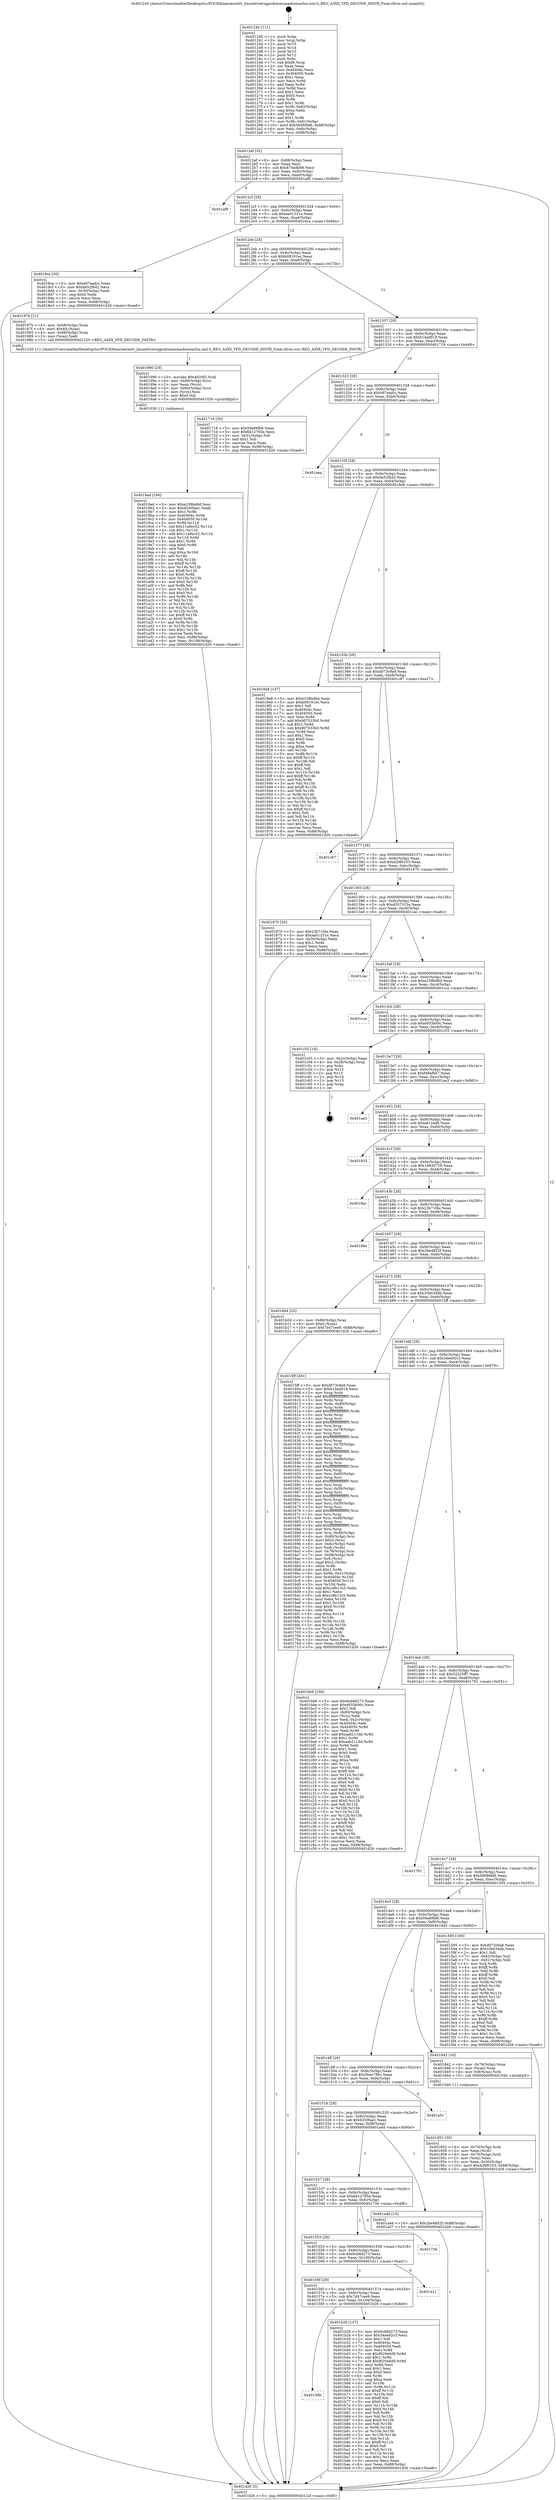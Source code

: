 digraph "0x401240" {
  label = "0x401240 (/mnt/c/Users/mathe/Desktop/tcc/POCII/binaries/extr_linuxdriversgpudrmmsmadrenoa3xx.xml.h_REG_A3XX_VFD_DECODE_INSTR_Final-ollvm.out::main(0))"
  labelloc = "t"
  node[shape=record]

  Entry [label="",width=0.3,height=0.3,shape=circle,fillcolor=black,style=filled]
  "0x4012af" [label="{
     0x4012af [32]\l
     | [instrs]\l
     &nbsp;&nbsp;0x4012af \<+6\>: mov -0x88(%rbp),%eax\l
     &nbsp;&nbsp;0x4012b5 \<+2\>: mov %eax,%ecx\l
     &nbsp;&nbsp;0x4012b7 \<+6\>: sub $0x8744db98,%ecx\l
     &nbsp;&nbsp;0x4012bd \<+6\>: mov %eax,-0x9c(%rbp)\l
     &nbsp;&nbsp;0x4012c3 \<+6\>: mov %ecx,-0xa0(%rbp)\l
     &nbsp;&nbsp;0x4012c9 \<+6\>: je 0000000000401af9 \<main+0x8b9\>\l
  }"]
  "0x401af9" [label="{
     0x401af9\l
  }", style=dashed]
  "0x4012cf" [label="{
     0x4012cf [28]\l
     | [instrs]\l
     &nbsp;&nbsp;0x4012cf \<+5\>: jmp 00000000004012d4 \<main+0x94\>\l
     &nbsp;&nbsp;0x4012d4 \<+6\>: mov -0x9c(%rbp),%eax\l
     &nbsp;&nbsp;0x4012da \<+5\>: sub $0xaa01331e,%eax\l
     &nbsp;&nbsp;0x4012df \<+6\>: mov %eax,-0xa4(%rbp)\l
     &nbsp;&nbsp;0x4012e5 \<+6\>: je 00000000004018ca \<main+0x68a\>\l
  }"]
  Exit [label="",width=0.3,height=0.3,shape=circle,fillcolor=black,style=filled,peripheries=2]
  "0x4018ca" [label="{
     0x4018ca [30]\l
     | [instrs]\l
     &nbsp;&nbsp;0x4018ca \<+5\>: mov $0xb97eadcc,%eax\l
     &nbsp;&nbsp;0x4018cf \<+5\>: mov $0xbb52fb42,%ecx\l
     &nbsp;&nbsp;0x4018d4 \<+3\>: mov -0x30(%rbp),%edx\l
     &nbsp;&nbsp;0x4018d7 \<+3\>: cmp $0x0,%edx\l
     &nbsp;&nbsp;0x4018da \<+3\>: cmove %ecx,%eax\l
     &nbsp;&nbsp;0x4018dd \<+6\>: mov %eax,-0x88(%rbp)\l
     &nbsp;&nbsp;0x4018e3 \<+5\>: jmp 0000000000401d26 \<main+0xae6\>\l
  }"]
  "0x4012eb" [label="{
     0x4012eb [28]\l
     | [instrs]\l
     &nbsp;&nbsp;0x4012eb \<+5\>: jmp 00000000004012f0 \<main+0xb0\>\l
     &nbsp;&nbsp;0x4012f0 \<+6\>: mov -0x9c(%rbp),%eax\l
     &nbsp;&nbsp;0x4012f6 \<+5\>: sub $0xb09191ec,%eax\l
     &nbsp;&nbsp;0x4012fb \<+6\>: mov %eax,-0xa8(%rbp)\l
     &nbsp;&nbsp;0x401301 \<+6\>: je 000000000040197b \<main+0x73b\>\l
  }"]
  "0x40158b" [label="{
     0x40158b\l
  }", style=dashed]
  "0x40197b" [label="{
     0x40197b [21]\l
     | [instrs]\l
     &nbsp;&nbsp;0x40197b \<+4\>: mov -0x68(%rbp),%rax\l
     &nbsp;&nbsp;0x40197f \<+6\>: movl $0x64,(%rax)\l
     &nbsp;&nbsp;0x401985 \<+4\>: mov -0x68(%rbp),%rax\l
     &nbsp;&nbsp;0x401989 \<+2\>: mov (%rax),%edi\l
     &nbsp;&nbsp;0x40198b \<+5\>: call 0000000000401220 \<REG_A3XX_VFD_DECODE_INSTR\>\l
     | [calls]\l
     &nbsp;&nbsp;0x401220 \{1\} (/mnt/c/Users/mathe/Desktop/tcc/POCII/binaries/extr_linuxdriversgpudrmmsmadrenoa3xx.xml.h_REG_A3XX_VFD_DECODE_INSTR_Final-ollvm.out::REG_A3XX_VFD_DECODE_INSTR)\l
  }"]
  "0x401307" [label="{
     0x401307 [28]\l
     | [instrs]\l
     &nbsp;&nbsp;0x401307 \<+5\>: jmp 000000000040130c \<main+0xcc\>\l
     &nbsp;&nbsp;0x40130c \<+6\>: mov -0x9c(%rbp),%eax\l
     &nbsp;&nbsp;0x401312 \<+5\>: sub $0xb14ad918,%eax\l
     &nbsp;&nbsp;0x401317 \<+6\>: mov %eax,-0xac(%rbp)\l
     &nbsp;&nbsp;0x40131d \<+6\>: je 0000000000401718 \<main+0x4d8\>\l
  }"]
  "0x401b26" [label="{
     0x401b26 [147]\l
     | [instrs]\l
     &nbsp;&nbsp;0x401b26 \<+5\>: mov $0x6cb8d273,%eax\l
     &nbsp;&nbsp;0x401b2b \<+5\>: mov $0x34ee92c3,%ecx\l
     &nbsp;&nbsp;0x401b30 \<+2\>: mov $0x1,%dl\l
     &nbsp;&nbsp;0x401b32 \<+7\>: mov 0x40404c,%esi\l
     &nbsp;&nbsp;0x401b39 \<+7\>: mov 0x404050,%edi\l
     &nbsp;&nbsp;0x401b40 \<+3\>: mov %esi,%r8d\l
     &nbsp;&nbsp;0x401b43 \<+7\>: sub $0xf620e6d9,%r8d\l
     &nbsp;&nbsp;0x401b4a \<+4\>: sub $0x1,%r8d\l
     &nbsp;&nbsp;0x401b4e \<+7\>: add $0xf620e6d9,%r8d\l
     &nbsp;&nbsp;0x401b55 \<+4\>: imul %r8d,%esi\l
     &nbsp;&nbsp;0x401b59 \<+3\>: and $0x1,%esi\l
     &nbsp;&nbsp;0x401b5c \<+3\>: cmp $0x0,%esi\l
     &nbsp;&nbsp;0x401b5f \<+4\>: sete %r9b\l
     &nbsp;&nbsp;0x401b63 \<+3\>: cmp $0xa,%edi\l
     &nbsp;&nbsp;0x401b66 \<+4\>: setl %r10b\l
     &nbsp;&nbsp;0x401b6a \<+3\>: mov %r9b,%r11b\l
     &nbsp;&nbsp;0x401b6d \<+4\>: xor $0xff,%r11b\l
     &nbsp;&nbsp;0x401b71 \<+3\>: mov %r10b,%bl\l
     &nbsp;&nbsp;0x401b74 \<+3\>: xor $0xff,%bl\l
     &nbsp;&nbsp;0x401b77 \<+3\>: xor $0x0,%dl\l
     &nbsp;&nbsp;0x401b7a \<+3\>: mov %r11b,%r14b\l
     &nbsp;&nbsp;0x401b7d \<+4\>: and $0x0,%r14b\l
     &nbsp;&nbsp;0x401b81 \<+3\>: and %dl,%r9b\l
     &nbsp;&nbsp;0x401b84 \<+3\>: mov %bl,%r15b\l
     &nbsp;&nbsp;0x401b87 \<+4\>: and $0x0,%r15b\l
     &nbsp;&nbsp;0x401b8b \<+3\>: and %dl,%r10b\l
     &nbsp;&nbsp;0x401b8e \<+3\>: or %r9b,%r14b\l
     &nbsp;&nbsp;0x401b91 \<+3\>: or %r10b,%r15b\l
     &nbsp;&nbsp;0x401b94 \<+3\>: xor %r15b,%r14b\l
     &nbsp;&nbsp;0x401b97 \<+3\>: or %bl,%r11b\l
     &nbsp;&nbsp;0x401b9a \<+4\>: xor $0xff,%r11b\l
     &nbsp;&nbsp;0x401b9e \<+3\>: or $0x0,%dl\l
     &nbsp;&nbsp;0x401ba1 \<+3\>: and %dl,%r11b\l
     &nbsp;&nbsp;0x401ba4 \<+3\>: or %r11b,%r14b\l
     &nbsp;&nbsp;0x401ba7 \<+4\>: test $0x1,%r14b\l
     &nbsp;&nbsp;0x401bab \<+3\>: cmovne %ecx,%eax\l
     &nbsp;&nbsp;0x401bae \<+6\>: mov %eax,-0x88(%rbp)\l
     &nbsp;&nbsp;0x401bb4 \<+5\>: jmp 0000000000401d26 \<main+0xae6\>\l
  }"]
  "0x401718" [label="{
     0x401718 [30]\l
     | [instrs]\l
     &nbsp;&nbsp;0x401718 \<+5\>: mov $0x59a89fb6,%eax\l
     &nbsp;&nbsp;0x40171d \<+5\>: mov $0x6b12765e,%ecx\l
     &nbsp;&nbsp;0x401722 \<+3\>: mov -0x31(%rbp),%dl\l
     &nbsp;&nbsp;0x401725 \<+3\>: test $0x1,%dl\l
     &nbsp;&nbsp;0x401728 \<+3\>: cmovne %ecx,%eax\l
     &nbsp;&nbsp;0x40172b \<+6\>: mov %eax,-0x88(%rbp)\l
     &nbsp;&nbsp;0x401731 \<+5\>: jmp 0000000000401d26 \<main+0xae6\>\l
  }"]
  "0x401323" [label="{
     0x401323 [28]\l
     | [instrs]\l
     &nbsp;&nbsp;0x401323 \<+5\>: jmp 0000000000401328 \<main+0xe8\>\l
     &nbsp;&nbsp;0x401328 \<+6\>: mov -0x9c(%rbp),%eax\l
     &nbsp;&nbsp;0x40132e \<+5\>: sub $0xb97eadcc,%eax\l
     &nbsp;&nbsp;0x401333 \<+6\>: mov %eax,-0xb0(%rbp)\l
     &nbsp;&nbsp;0x401339 \<+6\>: je 0000000000401aea \<main+0x8aa\>\l
  }"]
  "0x40156f" [label="{
     0x40156f [28]\l
     | [instrs]\l
     &nbsp;&nbsp;0x40156f \<+5\>: jmp 0000000000401574 \<main+0x334\>\l
     &nbsp;&nbsp;0x401574 \<+6\>: mov -0x9c(%rbp),%eax\l
     &nbsp;&nbsp;0x40157a \<+5\>: sub $0x7d47cee9,%eax\l
     &nbsp;&nbsp;0x40157f \<+6\>: mov %eax,-0x104(%rbp)\l
     &nbsp;&nbsp;0x401585 \<+6\>: je 0000000000401b26 \<main+0x8e6\>\l
  }"]
  "0x401aea" [label="{
     0x401aea\l
  }", style=dashed]
  "0x40133f" [label="{
     0x40133f [28]\l
     | [instrs]\l
     &nbsp;&nbsp;0x40133f \<+5\>: jmp 0000000000401344 \<main+0x104\>\l
     &nbsp;&nbsp;0x401344 \<+6\>: mov -0x9c(%rbp),%eax\l
     &nbsp;&nbsp;0x40134a \<+5\>: sub $0xbb52fb42,%eax\l
     &nbsp;&nbsp;0x40134f \<+6\>: mov %eax,-0xb4(%rbp)\l
     &nbsp;&nbsp;0x401355 \<+6\>: je 00000000004018e8 \<main+0x6a8\>\l
  }"]
  "0x401d11" [label="{
     0x401d11\l
  }", style=dashed]
  "0x4018e8" [label="{
     0x4018e8 [147]\l
     | [instrs]\l
     &nbsp;&nbsp;0x4018e8 \<+5\>: mov $0xe238bd6d,%eax\l
     &nbsp;&nbsp;0x4018ed \<+5\>: mov $0xb09191ec,%ecx\l
     &nbsp;&nbsp;0x4018f2 \<+2\>: mov $0x1,%dl\l
     &nbsp;&nbsp;0x4018f4 \<+7\>: mov 0x40404c,%esi\l
     &nbsp;&nbsp;0x4018fb \<+7\>: mov 0x404050,%edi\l
     &nbsp;&nbsp;0x401902 \<+3\>: mov %esi,%r8d\l
     &nbsp;&nbsp;0x401905 \<+7\>: add $0x907533b0,%r8d\l
     &nbsp;&nbsp;0x40190c \<+4\>: sub $0x1,%r8d\l
     &nbsp;&nbsp;0x401910 \<+7\>: sub $0x907533b0,%r8d\l
     &nbsp;&nbsp;0x401917 \<+4\>: imul %r8d,%esi\l
     &nbsp;&nbsp;0x40191b \<+3\>: and $0x1,%esi\l
     &nbsp;&nbsp;0x40191e \<+3\>: cmp $0x0,%esi\l
     &nbsp;&nbsp;0x401921 \<+4\>: sete %r9b\l
     &nbsp;&nbsp;0x401925 \<+3\>: cmp $0xa,%edi\l
     &nbsp;&nbsp;0x401928 \<+4\>: setl %r10b\l
     &nbsp;&nbsp;0x40192c \<+3\>: mov %r9b,%r11b\l
     &nbsp;&nbsp;0x40192f \<+4\>: xor $0xff,%r11b\l
     &nbsp;&nbsp;0x401933 \<+3\>: mov %r10b,%bl\l
     &nbsp;&nbsp;0x401936 \<+3\>: xor $0xff,%bl\l
     &nbsp;&nbsp;0x401939 \<+3\>: xor $0x1,%dl\l
     &nbsp;&nbsp;0x40193c \<+3\>: mov %r11b,%r14b\l
     &nbsp;&nbsp;0x40193f \<+4\>: and $0xff,%r14b\l
     &nbsp;&nbsp;0x401943 \<+3\>: and %dl,%r9b\l
     &nbsp;&nbsp;0x401946 \<+3\>: mov %bl,%r15b\l
     &nbsp;&nbsp;0x401949 \<+4\>: and $0xff,%r15b\l
     &nbsp;&nbsp;0x40194d \<+3\>: and %dl,%r10b\l
     &nbsp;&nbsp;0x401950 \<+3\>: or %r9b,%r14b\l
     &nbsp;&nbsp;0x401953 \<+3\>: or %r10b,%r15b\l
     &nbsp;&nbsp;0x401956 \<+3\>: xor %r15b,%r14b\l
     &nbsp;&nbsp;0x401959 \<+3\>: or %bl,%r11b\l
     &nbsp;&nbsp;0x40195c \<+4\>: xor $0xff,%r11b\l
     &nbsp;&nbsp;0x401960 \<+3\>: or $0x1,%dl\l
     &nbsp;&nbsp;0x401963 \<+3\>: and %dl,%r11b\l
     &nbsp;&nbsp;0x401966 \<+3\>: or %r11b,%r14b\l
     &nbsp;&nbsp;0x401969 \<+4\>: test $0x1,%r14b\l
     &nbsp;&nbsp;0x40196d \<+3\>: cmovne %ecx,%eax\l
     &nbsp;&nbsp;0x401970 \<+6\>: mov %eax,-0x88(%rbp)\l
     &nbsp;&nbsp;0x401976 \<+5\>: jmp 0000000000401d26 \<main+0xae6\>\l
  }"]
  "0x40135b" [label="{
     0x40135b [28]\l
     | [instrs]\l
     &nbsp;&nbsp;0x40135b \<+5\>: jmp 0000000000401360 \<main+0x120\>\l
     &nbsp;&nbsp;0x401360 \<+6\>: mov -0x9c(%rbp),%eax\l
     &nbsp;&nbsp;0x401366 \<+5\>: sub $0xd073c9a8,%eax\l
     &nbsp;&nbsp;0x40136b \<+6\>: mov %eax,-0xb8(%rbp)\l
     &nbsp;&nbsp;0x401371 \<+6\>: je 0000000000401c67 \<main+0xa27\>\l
  }"]
  "0x401553" [label="{
     0x401553 [28]\l
     | [instrs]\l
     &nbsp;&nbsp;0x401553 \<+5\>: jmp 0000000000401558 \<main+0x318\>\l
     &nbsp;&nbsp;0x401558 \<+6\>: mov -0x9c(%rbp),%eax\l
     &nbsp;&nbsp;0x40155e \<+5\>: sub $0x6cb8d273,%eax\l
     &nbsp;&nbsp;0x401563 \<+6\>: mov %eax,-0x100(%rbp)\l
     &nbsp;&nbsp;0x401569 \<+6\>: je 0000000000401d11 \<main+0xad1\>\l
  }"]
  "0x401c67" [label="{
     0x401c67\l
  }", style=dashed]
  "0x401377" [label="{
     0x401377 [28]\l
     | [instrs]\l
     &nbsp;&nbsp;0x401377 \<+5\>: jmp 000000000040137c \<main+0x13c\>\l
     &nbsp;&nbsp;0x40137c \<+6\>: mov -0x9c(%rbp),%eax\l
     &nbsp;&nbsp;0x401382 \<+5\>: sub $0xd26f0103,%eax\l
     &nbsp;&nbsp;0x401387 \<+6\>: mov %eax,-0xbc(%rbp)\l
     &nbsp;&nbsp;0x40138d \<+6\>: je 0000000000401870 \<main+0x630\>\l
  }"]
  "0x401736" [label="{
     0x401736\l
  }", style=dashed]
  "0x401870" [label="{
     0x401870 [30]\l
     | [instrs]\l
     &nbsp;&nbsp;0x401870 \<+5\>: mov $0x23b71f4e,%eax\l
     &nbsp;&nbsp;0x401875 \<+5\>: mov $0xaa01331e,%ecx\l
     &nbsp;&nbsp;0x40187a \<+3\>: mov -0x30(%rbp),%edx\l
     &nbsp;&nbsp;0x40187d \<+3\>: cmp $0x1,%edx\l
     &nbsp;&nbsp;0x401880 \<+3\>: cmovl %ecx,%eax\l
     &nbsp;&nbsp;0x401883 \<+6\>: mov %eax,-0x88(%rbp)\l
     &nbsp;&nbsp;0x401889 \<+5\>: jmp 0000000000401d26 \<main+0xae6\>\l
  }"]
  "0x401393" [label="{
     0x401393 [28]\l
     | [instrs]\l
     &nbsp;&nbsp;0x401393 \<+5\>: jmp 0000000000401398 \<main+0x158\>\l
     &nbsp;&nbsp;0x401398 \<+6\>: mov -0x9c(%rbp),%eax\l
     &nbsp;&nbsp;0x40139e \<+5\>: sub $0xd557315a,%eax\l
     &nbsp;&nbsp;0x4013a3 \<+6\>: mov %eax,-0xc0(%rbp)\l
     &nbsp;&nbsp;0x4013a9 \<+6\>: je 0000000000401cac \<main+0xa6c\>\l
  }"]
  "0x401537" [label="{
     0x401537 [28]\l
     | [instrs]\l
     &nbsp;&nbsp;0x401537 \<+5\>: jmp 000000000040153c \<main+0x2fc\>\l
     &nbsp;&nbsp;0x40153c \<+6\>: mov -0x9c(%rbp),%eax\l
     &nbsp;&nbsp;0x401542 \<+5\>: sub $0x6b12765e,%eax\l
     &nbsp;&nbsp;0x401547 \<+6\>: mov %eax,-0xfc(%rbp)\l
     &nbsp;&nbsp;0x40154d \<+6\>: je 0000000000401736 \<main+0x4f6\>\l
  }"]
  "0x401cac" [label="{
     0x401cac\l
  }", style=dashed]
  "0x4013af" [label="{
     0x4013af [28]\l
     | [instrs]\l
     &nbsp;&nbsp;0x4013af \<+5\>: jmp 00000000004013b4 \<main+0x174\>\l
     &nbsp;&nbsp;0x4013b4 \<+6\>: mov -0x9c(%rbp),%eax\l
     &nbsp;&nbsp;0x4013ba \<+5\>: sub $0xe238bd6d,%eax\l
     &nbsp;&nbsp;0x4013bf \<+6\>: mov %eax,-0xc4(%rbp)\l
     &nbsp;&nbsp;0x4013c5 \<+6\>: je 0000000000401cca \<main+0xa8a\>\l
  }"]
  "0x401a4d" [label="{
     0x401a4d [15]\l
     | [instrs]\l
     &nbsp;&nbsp;0x401a4d \<+10\>: movl $0x2be4852f,-0x88(%rbp)\l
     &nbsp;&nbsp;0x401a57 \<+5\>: jmp 0000000000401d26 \<main+0xae6\>\l
  }"]
  "0x401cca" [label="{
     0x401cca\l
  }", style=dashed]
  "0x4013cb" [label="{
     0x4013cb [28]\l
     | [instrs]\l
     &nbsp;&nbsp;0x4013cb \<+5\>: jmp 00000000004013d0 \<main+0x190\>\l
     &nbsp;&nbsp;0x4013d0 \<+6\>: mov -0x9c(%rbp),%eax\l
     &nbsp;&nbsp;0x4013d6 \<+5\>: sub $0xe933b00c,%eax\l
     &nbsp;&nbsp;0x4013db \<+6\>: mov %eax,-0xc8(%rbp)\l
     &nbsp;&nbsp;0x4013e1 \<+6\>: je 0000000000401c55 \<main+0xa15\>\l
  }"]
  "0x40151b" [label="{
     0x40151b [28]\l
     | [instrs]\l
     &nbsp;&nbsp;0x40151b \<+5\>: jmp 0000000000401520 \<main+0x2e0\>\l
     &nbsp;&nbsp;0x401520 \<+6\>: mov -0x9c(%rbp),%eax\l
     &nbsp;&nbsp;0x401526 \<+5\>: sub $0x6250fae1,%eax\l
     &nbsp;&nbsp;0x40152b \<+6\>: mov %eax,-0xf8(%rbp)\l
     &nbsp;&nbsp;0x401531 \<+6\>: je 0000000000401a4d \<main+0x80d\>\l
  }"]
  "0x401c55" [label="{
     0x401c55 [18]\l
     | [instrs]\l
     &nbsp;&nbsp;0x401c55 \<+3\>: mov -0x2c(%rbp),%eax\l
     &nbsp;&nbsp;0x401c58 \<+4\>: lea -0x28(%rbp),%rsp\l
     &nbsp;&nbsp;0x401c5c \<+1\>: pop %rbx\l
     &nbsp;&nbsp;0x401c5d \<+2\>: pop %r12\l
     &nbsp;&nbsp;0x401c5f \<+2\>: pop %r13\l
     &nbsp;&nbsp;0x401c61 \<+2\>: pop %r14\l
     &nbsp;&nbsp;0x401c63 \<+2\>: pop %r15\l
     &nbsp;&nbsp;0x401c65 \<+1\>: pop %rbp\l
     &nbsp;&nbsp;0x401c66 \<+1\>: ret\l
  }"]
  "0x4013e7" [label="{
     0x4013e7 [28]\l
     | [instrs]\l
     &nbsp;&nbsp;0x4013e7 \<+5\>: jmp 00000000004013ec \<main+0x1ac\>\l
     &nbsp;&nbsp;0x4013ec \<+6\>: mov -0x9c(%rbp),%eax\l
     &nbsp;&nbsp;0x4013f2 \<+5\>: sub $0xf49afbb7,%eax\l
     &nbsp;&nbsp;0x4013f7 \<+6\>: mov %eax,-0xcc(%rbp)\l
     &nbsp;&nbsp;0x4013fd \<+6\>: je 0000000000401aa3 \<main+0x863\>\l
  }"]
  "0x401a5c" [label="{
     0x401a5c\l
  }", style=dashed]
  "0x401aa3" [label="{
     0x401aa3\l
  }", style=dashed]
  "0x401403" [label="{
     0x401403 [28]\l
     | [instrs]\l
     &nbsp;&nbsp;0x401403 \<+5\>: jmp 0000000000401408 \<main+0x1c8\>\l
     &nbsp;&nbsp;0x401408 \<+6\>: mov -0x9c(%rbp),%eax\l
     &nbsp;&nbsp;0x40140e \<+5\>: sub $0xa612ad9,%eax\l
     &nbsp;&nbsp;0x401413 \<+6\>: mov %eax,-0xd0(%rbp)\l
     &nbsp;&nbsp;0x401419 \<+6\>: je 0000000000401833 \<main+0x5f3\>\l
  }"]
  "0x4019ad" [label="{
     0x4019ad [160]\l
     | [instrs]\l
     &nbsp;&nbsp;0x4019ad \<+5\>: mov $0xe238bd6d,%esi\l
     &nbsp;&nbsp;0x4019b2 \<+5\>: mov $0x6250fae1,%edx\l
     &nbsp;&nbsp;0x4019b7 \<+3\>: mov $0x1,%r8b\l
     &nbsp;&nbsp;0x4019ba \<+8\>: mov 0x40404c,%r9d\l
     &nbsp;&nbsp;0x4019c2 \<+8\>: mov 0x404050,%r10d\l
     &nbsp;&nbsp;0x4019ca \<+3\>: mov %r9d,%r11d\l
     &nbsp;&nbsp;0x4019cd \<+7\>: sub $0x11a9ec52,%r11d\l
     &nbsp;&nbsp;0x4019d4 \<+4\>: sub $0x1,%r11d\l
     &nbsp;&nbsp;0x4019d8 \<+7\>: add $0x11a9ec52,%r11d\l
     &nbsp;&nbsp;0x4019df \<+4\>: imul %r11d,%r9d\l
     &nbsp;&nbsp;0x4019e3 \<+4\>: and $0x1,%r9d\l
     &nbsp;&nbsp;0x4019e7 \<+4\>: cmp $0x0,%r9d\l
     &nbsp;&nbsp;0x4019eb \<+3\>: sete %bl\l
     &nbsp;&nbsp;0x4019ee \<+4\>: cmp $0xa,%r10d\l
     &nbsp;&nbsp;0x4019f2 \<+4\>: setl %r14b\l
     &nbsp;&nbsp;0x4019f6 \<+3\>: mov %bl,%r15b\l
     &nbsp;&nbsp;0x4019f9 \<+4\>: xor $0xff,%r15b\l
     &nbsp;&nbsp;0x4019fd \<+3\>: mov %r14b,%r12b\l
     &nbsp;&nbsp;0x401a00 \<+4\>: xor $0xff,%r12b\l
     &nbsp;&nbsp;0x401a04 \<+4\>: xor $0x0,%r8b\l
     &nbsp;&nbsp;0x401a08 \<+3\>: mov %r15b,%r13b\l
     &nbsp;&nbsp;0x401a0b \<+4\>: and $0x0,%r13b\l
     &nbsp;&nbsp;0x401a0f \<+3\>: and %r8b,%bl\l
     &nbsp;&nbsp;0x401a12 \<+3\>: mov %r12b,%cl\l
     &nbsp;&nbsp;0x401a15 \<+3\>: and $0x0,%cl\l
     &nbsp;&nbsp;0x401a18 \<+3\>: and %r8b,%r14b\l
     &nbsp;&nbsp;0x401a1b \<+3\>: or %bl,%r13b\l
     &nbsp;&nbsp;0x401a1e \<+3\>: or %r14b,%cl\l
     &nbsp;&nbsp;0x401a21 \<+3\>: xor %cl,%r13b\l
     &nbsp;&nbsp;0x401a24 \<+3\>: or %r12b,%r15b\l
     &nbsp;&nbsp;0x401a27 \<+4\>: xor $0xff,%r15b\l
     &nbsp;&nbsp;0x401a2b \<+4\>: or $0x0,%r8b\l
     &nbsp;&nbsp;0x401a2f \<+3\>: and %r8b,%r15b\l
     &nbsp;&nbsp;0x401a32 \<+3\>: or %r15b,%r13b\l
     &nbsp;&nbsp;0x401a35 \<+4\>: test $0x1,%r13b\l
     &nbsp;&nbsp;0x401a39 \<+3\>: cmovne %edx,%esi\l
     &nbsp;&nbsp;0x401a3c \<+6\>: mov %esi,-0x88(%rbp)\l
     &nbsp;&nbsp;0x401a42 \<+6\>: mov %eax,-0x108(%rbp)\l
     &nbsp;&nbsp;0x401a48 \<+5\>: jmp 0000000000401d26 \<main+0xae6\>\l
  }"]
  "0x401833" [label="{
     0x401833\l
  }", style=dashed]
  "0x40141f" [label="{
     0x40141f [28]\l
     | [instrs]\l
     &nbsp;&nbsp;0x40141f \<+5\>: jmp 0000000000401424 \<main+0x1e4\>\l
     &nbsp;&nbsp;0x401424 \<+6\>: mov -0x9c(%rbp),%eax\l
     &nbsp;&nbsp;0x40142a \<+5\>: sub $0x16830728,%eax\l
     &nbsp;&nbsp;0x40142f \<+6\>: mov %eax,-0xd4(%rbp)\l
     &nbsp;&nbsp;0x401435 \<+6\>: je 00000000004018ac \<main+0x66c\>\l
  }"]
  "0x401990" [label="{
     0x401990 [29]\l
     | [instrs]\l
     &nbsp;&nbsp;0x401990 \<+10\>: movabs $0x4020f2,%rdi\l
     &nbsp;&nbsp;0x40199a \<+4\>: mov -0x60(%rbp),%rcx\l
     &nbsp;&nbsp;0x40199e \<+2\>: mov %eax,(%rcx)\l
     &nbsp;&nbsp;0x4019a0 \<+4\>: mov -0x60(%rbp),%rcx\l
     &nbsp;&nbsp;0x4019a4 \<+2\>: mov (%rcx),%esi\l
     &nbsp;&nbsp;0x4019a6 \<+2\>: mov $0x0,%al\l
     &nbsp;&nbsp;0x4019a8 \<+5\>: call 0000000000401030 \<printf@plt\>\l
     | [calls]\l
     &nbsp;&nbsp;0x401030 \{1\} (unknown)\l
  }"]
  "0x4018ac" [label="{
     0x4018ac\l
  }", style=dashed]
  "0x40143b" [label="{
     0x40143b [28]\l
     | [instrs]\l
     &nbsp;&nbsp;0x40143b \<+5\>: jmp 0000000000401440 \<main+0x200\>\l
     &nbsp;&nbsp;0x401440 \<+6\>: mov -0x9c(%rbp),%eax\l
     &nbsp;&nbsp;0x401446 \<+5\>: sub $0x23b71f4e,%eax\l
     &nbsp;&nbsp;0x40144b \<+6\>: mov %eax,-0xd8(%rbp)\l
     &nbsp;&nbsp;0x401451 \<+6\>: je 000000000040188e \<main+0x64e\>\l
  }"]
  "0x401852" [label="{
     0x401852 [30]\l
     | [instrs]\l
     &nbsp;&nbsp;0x401852 \<+4\>: mov -0x70(%rbp),%rdi\l
     &nbsp;&nbsp;0x401856 \<+2\>: mov %eax,(%rdi)\l
     &nbsp;&nbsp;0x401858 \<+4\>: mov -0x70(%rbp),%rdi\l
     &nbsp;&nbsp;0x40185c \<+2\>: mov (%rdi),%eax\l
     &nbsp;&nbsp;0x40185e \<+3\>: mov %eax,-0x30(%rbp)\l
     &nbsp;&nbsp;0x401861 \<+10\>: movl $0xd26f0103,-0x88(%rbp)\l
     &nbsp;&nbsp;0x40186b \<+5\>: jmp 0000000000401d26 \<main+0xae6\>\l
  }"]
  "0x40188e" [label="{
     0x40188e\l
  }", style=dashed]
  "0x401457" [label="{
     0x401457 [28]\l
     | [instrs]\l
     &nbsp;&nbsp;0x401457 \<+5\>: jmp 000000000040145c \<main+0x21c\>\l
     &nbsp;&nbsp;0x40145c \<+6\>: mov -0x9c(%rbp),%eax\l
     &nbsp;&nbsp;0x401462 \<+5\>: sub $0x2be4852f,%eax\l
     &nbsp;&nbsp;0x401467 \<+6\>: mov %eax,-0xdc(%rbp)\l
     &nbsp;&nbsp;0x40146d \<+6\>: je 0000000000401b0d \<main+0x8cd\>\l
  }"]
  "0x4014ff" [label="{
     0x4014ff [28]\l
     | [instrs]\l
     &nbsp;&nbsp;0x4014ff \<+5\>: jmp 0000000000401504 \<main+0x2c4\>\l
     &nbsp;&nbsp;0x401504 \<+6\>: mov -0x9c(%rbp),%eax\l
     &nbsp;&nbsp;0x40150a \<+5\>: sub $0x5bec786c,%eax\l
     &nbsp;&nbsp;0x40150f \<+6\>: mov %eax,-0xf4(%rbp)\l
     &nbsp;&nbsp;0x401515 \<+6\>: je 0000000000401a5c \<main+0x81c\>\l
  }"]
  "0x401b0d" [label="{
     0x401b0d [25]\l
     | [instrs]\l
     &nbsp;&nbsp;0x401b0d \<+4\>: mov -0x80(%rbp),%rax\l
     &nbsp;&nbsp;0x401b11 \<+6\>: movl $0x0,(%rax)\l
     &nbsp;&nbsp;0x401b17 \<+10\>: movl $0x7d47cee9,-0x88(%rbp)\l
     &nbsp;&nbsp;0x401b21 \<+5\>: jmp 0000000000401d26 \<main+0xae6\>\l
  }"]
  "0x401473" [label="{
     0x401473 [28]\l
     | [instrs]\l
     &nbsp;&nbsp;0x401473 \<+5\>: jmp 0000000000401478 \<main+0x238\>\l
     &nbsp;&nbsp;0x401478 \<+6\>: mov -0x9c(%rbp),%eax\l
     &nbsp;&nbsp;0x40147e \<+5\>: sub $0x33b034db,%eax\l
     &nbsp;&nbsp;0x401483 \<+6\>: mov %eax,-0xe0(%rbp)\l
     &nbsp;&nbsp;0x401489 \<+6\>: je 00000000004015ff \<main+0x3bf\>\l
  }"]
  "0x401842" [label="{
     0x401842 [16]\l
     | [instrs]\l
     &nbsp;&nbsp;0x401842 \<+4\>: mov -0x78(%rbp),%rax\l
     &nbsp;&nbsp;0x401846 \<+3\>: mov (%rax),%rax\l
     &nbsp;&nbsp;0x401849 \<+4\>: mov 0x8(%rax),%rdi\l
     &nbsp;&nbsp;0x40184d \<+5\>: call 0000000000401040 \<atoi@plt\>\l
     | [calls]\l
     &nbsp;&nbsp;0x401040 \{1\} (unknown)\l
  }"]
  "0x4015ff" [label="{
     0x4015ff [281]\l
     | [instrs]\l
     &nbsp;&nbsp;0x4015ff \<+5\>: mov $0xd073c9a8,%eax\l
     &nbsp;&nbsp;0x401604 \<+5\>: mov $0xb14ad918,%ecx\l
     &nbsp;&nbsp;0x401609 \<+3\>: mov %rsp,%rdx\l
     &nbsp;&nbsp;0x40160c \<+4\>: add $0xfffffffffffffff0,%rdx\l
     &nbsp;&nbsp;0x401610 \<+3\>: mov %rdx,%rsp\l
     &nbsp;&nbsp;0x401613 \<+4\>: mov %rdx,-0x80(%rbp)\l
     &nbsp;&nbsp;0x401617 \<+3\>: mov %rsp,%rdx\l
     &nbsp;&nbsp;0x40161a \<+4\>: add $0xfffffffffffffff0,%rdx\l
     &nbsp;&nbsp;0x40161e \<+3\>: mov %rdx,%rsp\l
     &nbsp;&nbsp;0x401621 \<+3\>: mov %rsp,%rsi\l
     &nbsp;&nbsp;0x401624 \<+4\>: add $0xfffffffffffffff0,%rsi\l
     &nbsp;&nbsp;0x401628 \<+3\>: mov %rsi,%rsp\l
     &nbsp;&nbsp;0x40162b \<+4\>: mov %rsi,-0x78(%rbp)\l
     &nbsp;&nbsp;0x40162f \<+3\>: mov %rsp,%rsi\l
     &nbsp;&nbsp;0x401632 \<+4\>: add $0xfffffffffffffff0,%rsi\l
     &nbsp;&nbsp;0x401636 \<+3\>: mov %rsi,%rsp\l
     &nbsp;&nbsp;0x401639 \<+4\>: mov %rsi,-0x70(%rbp)\l
     &nbsp;&nbsp;0x40163d \<+3\>: mov %rsp,%rsi\l
     &nbsp;&nbsp;0x401640 \<+4\>: add $0xfffffffffffffff0,%rsi\l
     &nbsp;&nbsp;0x401644 \<+3\>: mov %rsi,%rsp\l
     &nbsp;&nbsp;0x401647 \<+4\>: mov %rsi,-0x68(%rbp)\l
     &nbsp;&nbsp;0x40164b \<+3\>: mov %rsp,%rsi\l
     &nbsp;&nbsp;0x40164e \<+4\>: add $0xfffffffffffffff0,%rsi\l
     &nbsp;&nbsp;0x401652 \<+3\>: mov %rsi,%rsp\l
     &nbsp;&nbsp;0x401655 \<+4\>: mov %rsi,-0x60(%rbp)\l
     &nbsp;&nbsp;0x401659 \<+3\>: mov %rsp,%rsi\l
     &nbsp;&nbsp;0x40165c \<+4\>: add $0xfffffffffffffff0,%rsi\l
     &nbsp;&nbsp;0x401660 \<+3\>: mov %rsi,%rsp\l
     &nbsp;&nbsp;0x401663 \<+4\>: mov %rsi,-0x58(%rbp)\l
     &nbsp;&nbsp;0x401667 \<+3\>: mov %rsp,%rsi\l
     &nbsp;&nbsp;0x40166a \<+4\>: add $0xfffffffffffffff0,%rsi\l
     &nbsp;&nbsp;0x40166e \<+3\>: mov %rsi,%rsp\l
     &nbsp;&nbsp;0x401671 \<+4\>: mov %rsi,-0x50(%rbp)\l
     &nbsp;&nbsp;0x401675 \<+3\>: mov %rsp,%rsi\l
     &nbsp;&nbsp;0x401678 \<+4\>: add $0xfffffffffffffff0,%rsi\l
     &nbsp;&nbsp;0x40167c \<+3\>: mov %rsi,%rsp\l
     &nbsp;&nbsp;0x40167f \<+4\>: mov %rsi,-0x48(%rbp)\l
     &nbsp;&nbsp;0x401683 \<+3\>: mov %rsp,%rsi\l
     &nbsp;&nbsp;0x401686 \<+4\>: add $0xfffffffffffffff0,%rsi\l
     &nbsp;&nbsp;0x40168a \<+3\>: mov %rsi,%rsp\l
     &nbsp;&nbsp;0x40168d \<+4\>: mov %rsi,-0x40(%rbp)\l
     &nbsp;&nbsp;0x401691 \<+4\>: mov -0x80(%rbp),%rsi\l
     &nbsp;&nbsp;0x401695 \<+6\>: movl $0x0,(%rsi)\l
     &nbsp;&nbsp;0x40169b \<+6\>: mov -0x8c(%rbp),%edi\l
     &nbsp;&nbsp;0x4016a1 \<+2\>: mov %edi,(%rdx)\l
     &nbsp;&nbsp;0x4016a3 \<+4\>: mov -0x78(%rbp),%rsi\l
     &nbsp;&nbsp;0x4016a7 \<+7\>: mov -0x98(%rbp),%r8\l
     &nbsp;&nbsp;0x4016ae \<+3\>: mov %r8,(%rsi)\l
     &nbsp;&nbsp;0x4016b1 \<+3\>: cmpl $0x2,(%rdx)\l
     &nbsp;&nbsp;0x4016b4 \<+4\>: setne %r9b\l
     &nbsp;&nbsp;0x4016b8 \<+4\>: and $0x1,%r9b\l
     &nbsp;&nbsp;0x4016bc \<+4\>: mov %r9b,-0x31(%rbp)\l
     &nbsp;&nbsp;0x4016c0 \<+8\>: mov 0x40404c,%r10d\l
     &nbsp;&nbsp;0x4016c8 \<+8\>: mov 0x404050,%r11d\l
     &nbsp;&nbsp;0x4016d0 \<+3\>: mov %r10d,%ebx\l
     &nbsp;&nbsp;0x4016d3 \<+6\>: add $0xcc8b13c5,%ebx\l
     &nbsp;&nbsp;0x4016d9 \<+3\>: sub $0x1,%ebx\l
     &nbsp;&nbsp;0x4016dc \<+6\>: sub $0xcc8b13c5,%ebx\l
     &nbsp;&nbsp;0x4016e2 \<+4\>: imul %ebx,%r10d\l
     &nbsp;&nbsp;0x4016e6 \<+4\>: and $0x1,%r10d\l
     &nbsp;&nbsp;0x4016ea \<+4\>: cmp $0x0,%r10d\l
     &nbsp;&nbsp;0x4016ee \<+4\>: sete %r9b\l
     &nbsp;&nbsp;0x4016f2 \<+4\>: cmp $0xa,%r11d\l
     &nbsp;&nbsp;0x4016f6 \<+4\>: setl %r14b\l
     &nbsp;&nbsp;0x4016fa \<+3\>: mov %r9b,%r15b\l
     &nbsp;&nbsp;0x4016fd \<+3\>: and %r14b,%r15b\l
     &nbsp;&nbsp;0x401700 \<+3\>: xor %r14b,%r9b\l
     &nbsp;&nbsp;0x401703 \<+3\>: or %r9b,%r15b\l
     &nbsp;&nbsp;0x401706 \<+4\>: test $0x1,%r15b\l
     &nbsp;&nbsp;0x40170a \<+3\>: cmovne %ecx,%eax\l
     &nbsp;&nbsp;0x40170d \<+6\>: mov %eax,-0x88(%rbp)\l
     &nbsp;&nbsp;0x401713 \<+5\>: jmp 0000000000401d26 \<main+0xae6\>\l
  }"]
  "0x40148f" [label="{
     0x40148f [28]\l
     | [instrs]\l
     &nbsp;&nbsp;0x40148f \<+5\>: jmp 0000000000401494 \<main+0x254\>\l
     &nbsp;&nbsp;0x401494 \<+6\>: mov -0x9c(%rbp),%eax\l
     &nbsp;&nbsp;0x40149a \<+5\>: sub $0x34ee92c3,%eax\l
     &nbsp;&nbsp;0x40149f \<+6\>: mov %eax,-0xe4(%rbp)\l
     &nbsp;&nbsp;0x4014a5 \<+6\>: je 0000000000401bb9 \<main+0x979\>\l
  }"]
  "0x401240" [label="{
     0x401240 [111]\l
     | [instrs]\l
     &nbsp;&nbsp;0x401240 \<+1\>: push %rbp\l
     &nbsp;&nbsp;0x401241 \<+3\>: mov %rsp,%rbp\l
     &nbsp;&nbsp;0x401244 \<+2\>: push %r15\l
     &nbsp;&nbsp;0x401246 \<+2\>: push %r14\l
     &nbsp;&nbsp;0x401248 \<+2\>: push %r13\l
     &nbsp;&nbsp;0x40124a \<+2\>: push %r12\l
     &nbsp;&nbsp;0x40124c \<+1\>: push %rbx\l
     &nbsp;&nbsp;0x40124d \<+7\>: sub $0xf8,%rsp\l
     &nbsp;&nbsp;0x401254 \<+2\>: xor %eax,%eax\l
     &nbsp;&nbsp;0x401256 \<+7\>: mov 0x40404c,%ecx\l
     &nbsp;&nbsp;0x40125d \<+7\>: mov 0x404050,%edx\l
     &nbsp;&nbsp;0x401264 \<+3\>: sub $0x1,%eax\l
     &nbsp;&nbsp;0x401267 \<+3\>: mov %ecx,%r8d\l
     &nbsp;&nbsp;0x40126a \<+3\>: add %eax,%r8d\l
     &nbsp;&nbsp;0x40126d \<+4\>: imul %r8d,%ecx\l
     &nbsp;&nbsp;0x401271 \<+3\>: and $0x1,%ecx\l
     &nbsp;&nbsp;0x401274 \<+3\>: cmp $0x0,%ecx\l
     &nbsp;&nbsp;0x401277 \<+4\>: sete %r9b\l
     &nbsp;&nbsp;0x40127b \<+4\>: and $0x1,%r9b\l
     &nbsp;&nbsp;0x40127f \<+7\>: mov %r9b,-0x82(%rbp)\l
     &nbsp;&nbsp;0x401286 \<+3\>: cmp $0xa,%edx\l
     &nbsp;&nbsp;0x401289 \<+4\>: setl %r9b\l
     &nbsp;&nbsp;0x40128d \<+4\>: and $0x1,%r9b\l
     &nbsp;&nbsp;0x401291 \<+7\>: mov %r9b,-0x81(%rbp)\l
     &nbsp;&nbsp;0x401298 \<+10\>: movl $0x56086fd6,-0x88(%rbp)\l
     &nbsp;&nbsp;0x4012a2 \<+6\>: mov %edi,-0x8c(%rbp)\l
     &nbsp;&nbsp;0x4012a8 \<+7\>: mov %rsi,-0x98(%rbp)\l
  }"]
  "0x401bb9" [label="{
     0x401bb9 [156]\l
     | [instrs]\l
     &nbsp;&nbsp;0x401bb9 \<+5\>: mov $0x6cb8d273,%eax\l
     &nbsp;&nbsp;0x401bbe \<+5\>: mov $0xe933b00c,%ecx\l
     &nbsp;&nbsp;0x401bc3 \<+2\>: mov $0x1,%dl\l
     &nbsp;&nbsp;0x401bc5 \<+4\>: mov -0x80(%rbp),%rsi\l
     &nbsp;&nbsp;0x401bc9 \<+2\>: mov (%rsi),%edi\l
     &nbsp;&nbsp;0x401bcb \<+3\>: mov %edi,-0x2c(%rbp)\l
     &nbsp;&nbsp;0x401bce \<+7\>: mov 0x40404c,%edi\l
     &nbsp;&nbsp;0x401bd5 \<+8\>: mov 0x404050,%r8d\l
     &nbsp;&nbsp;0x401bdd \<+3\>: mov %edi,%r9d\l
     &nbsp;&nbsp;0x401be0 \<+7\>: add $0xaab211dd,%r9d\l
     &nbsp;&nbsp;0x401be7 \<+4\>: sub $0x1,%r9d\l
     &nbsp;&nbsp;0x401beb \<+7\>: sub $0xaab211dd,%r9d\l
     &nbsp;&nbsp;0x401bf2 \<+4\>: imul %r9d,%edi\l
     &nbsp;&nbsp;0x401bf6 \<+3\>: and $0x1,%edi\l
     &nbsp;&nbsp;0x401bf9 \<+3\>: cmp $0x0,%edi\l
     &nbsp;&nbsp;0x401bfc \<+4\>: sete %r10b\l
     &nbsp;&nbsp;0x401c00 \<+4\>: cmp $0xa,%r8d\l
     &nbsp;&nbsp;0x401c04 \<+4\>: setl %r11b\l
     &nbsp;&nbsp;0x401c08 \<+3\>: mov %r10b,%bl\l
     &nbsp;&nbsp;0x401c0b \<+3\>: xor $0xff,%bl\l
     &nbsp;&nbsp;0x401c0e \<+3\>: mov %r11b,%r14b\l
     &nbsp;&nbsp;0x401c11 \<+4\>: xor $0xff,%r14b\l
     &nbsp;&nbsp;0x401c15 \<+3\>: xor $0x0,%dl\l
     &nbsp;&nbsp;0x401c18 \<+3\>: mov %bl,%r15b\l
     &nbsp;&nbsp;0x401c1b \<+4\>: and $0x0,%r15b\l
     &nbsp;&nbsp;0x401c1f \<+3\>: and %dl,%r10b\l
     &nbsp;&nbsp;0x401c22 \<+3\>: mov %r14b,%r12b\l
     &nbsp;&nbsp;0x401c25 \<+4\>: and $0x0,%r12b\l
     &nbsp;&nbsp;0x401c29 \<+3\>: and %dl,%r11b\l
     &nbsp;&nbsp;0x401c2c \<+3\>: or %r10b,%r15b\l
     &nbsp;&nbsp;0x401c2f \<+3\>: or %r11b,%r12b\l
     &nbsp;&nbsp;0x401c32 \<+3\>: xor %r12b,%r15b\l
     &nbsp;&nbsp;0x401c35 \<+3\>: or %r14b,%bl\l
     &nbsp;&nbsp;0x401c38 \<+3\>: xor $0xff,%bl\l
     &nbsp;&nbsp;0x401c3b \<+3\>: or $0x0,%dl\l
     &nbsp;&nbsp;0x401c3e \<+2\>: and %dl,%bl\l
     &nbsp;&nbsp;0x401c40 \<+3\>: or %bl,%r15b\l
     &nbsp;&nbsp;0x401c43 \<+4\>: test $0x1,%r15b\l
     &nbsp;&nbsp;0x401c47 \<+3\>: cmovne %ecx,%eax\l
     &nbsp;&nbsp;0x401c4a \<+6\>: mov %eax,-0x88(%rbp)\l
     &nbsp;&nbsp;0x401c50 \<+5\>: jmp 0000000000401d26 \<main+0xae6\>\l
  }"]
  "0x4014ab" [label="{
     0x4014ab [28]\l
     | [instrs]\l
     &nbsp;&nbsp;0x4014ab \<+5\>: jmp 00000000004014b0 \<main+0x270\>\l
     &nbsp;&nbsp;0x4014b0 \<+6\>: mov -0x9c(%rbp),%eax\l
     &nbsp;&nbsp;0x4014b6 \<+5\>: sub $0x52225ff7,%eax\l
     &nbsp;&nbsp;0x4014bb \<+6\>: mov %eax,-0xe8(%rbp)\l
     &nbsp;&nbsp;0x4014c1 \<+6\>: je 0000000000401791 \<main+0x551\>\l
  }"]
  "0x401d26" [label="{
     0x401d26 [5]\l
     | [instrs]\l
     &nbsp;&nbsp;0x401d26 \<+5\>: jmp 00000000004012af \<main+0x6f\>\l
  }"]
  "0x401791" [label="{
     0x401791\l
  }", style=dashed]
  "0x4014c7" [label="{
     0x4014c7 [28]\l
     | [instrs]\l
     &nbsp;&nbsp;0x4014c7 \<+5\>: jmp 00000000004014cc \<main+0x28c\>\l
     &nbsp;&nbsp;0x4014cc \<+6\>: mov -0x9c(%rbp),%eax\l
     &nbsp;&nbsp;0x4014d2 \<+5\>: sub $0x56086fd6,%eax\l
     &nbsp;&nbsp;0x4014d7 \<+6\>: mov %eax,-0xec(%rbp)\l
     &nbsp;&nbsp;0x4014dd \<+6\>: je 0000000000401595 \<main+0x355\>\l
  }"]
  "0x4014e3" [label="{
     0x4014e3 [28]\l
     | [instrs]\l
     &nbsp;&nbsp;0x4014e3 \<+5\>: jmp 00000000004014e8 \<main+0x2a8\>\l
     &nbsp;&nbsp;0x4014e8 \<+6\>: mov -0x9c(%rbp),%eax\l
     &nbsp;&nbsp;0x4014ee \<+5\>: sub $0x59a89fb6,%eax\l
     &nbsp;&nbsp;0x4014f3 \<+6\>: mov %eax,-0xf0(%rbp)\l
     &nbsp;&nbsp;0x4014f9 \<+6\>: je 0000000000401842 \<main+0x602\>\l
  }"]
  "0x401595" [label="{
     0x401595 [106]\l
     | [instrs]\l
     &nbsp;&nbsp;0x401595 \<+5\>: mov $0xd073c9a8,%eax\l
     &nbsp;&nbsp;0x40159a \<+5\>: mov $0x33b034db,%ecx\l
     &nbsp;&nbsp;0x40159f \<+2\>: mov $0x1,%dl\l
     &nbsp;&nbsp;0x4015a1 \<+7\>: mov -0x82(%rbp),%sil\l
     &nbsp;&nbsp;0x4015a8 \<+7\>: mov -0x81(%rbp),%dil\l
     &nbsp;&nbsp;0x4015af \<+3\>: mov %sil,%r8b\l
     &nbsp;&nbsp;0x4015b2 \<+4\>: xor $0xff,%r8b\l
     &nbsp;&nbsp;0x4015b6 \<+3\>: mov %dil,%r9b\l
     &nbsp;&nbsp;0x4015b9 \<+4\>: xor $0xff,%r9b\l
     &nbsp;&nbsp;0x4015bd \<+3\>: xor $0x0,%dl\l
     &nbsp;&nbsp;0x4015c0 \<+3\>: mov %r8b,%r10b\l
     &nbsp;&nbsp;0x4015c3 \<+4\>: and $0x0,%r10b\l
     &nbsp;&nbsp;0x4015c7 \<+3\>: and %dl,%sil\l
     &nbsp;&nbsp;0x4015ca \<+3\>: mov %r9b,%r11b\l
     &nbsp;&nbsp;0x4015cd \<+4\>: and $0x0,%r11b\l
     &nbsp;&nbsp;0x4015d1 \<+3\>: and %dl,%dil\l
     &nbsp;&nbsp;0x4015d4 \<+3\>: or %sil,%r10b\l
     &nbsp;&nbsp;0x4015d7 \<+3\>: or %dil,%r11b\l
     &nbsp;&nbsp;0x4015da \<+3\>: xor %r11b,%r10b\l
     &nbsp;&nbsp;0x4015dd \<+3\>: or %r9b,%r8b\l
     &nbsp;&nbsp;0x4015e0 \<+4\>: xor $0xff,%r8b\l
     &nbsp;&nbsp;0x4015e4 \<+3\>: or $0x0,%dl\l
     &nbsp;&nbsp;0x4015e7 \<+3\>: and %dl,%r8b\l
     &nbsp;&nbsp;0x4015ea \<+3\>: or %r8b,%r10b\l
     &nbsp;&nbsp;0x4015ed \<+4\>: test $0x1,%r10b\l
     &nbsp;&nbsp;0x4015f1 \<+3\>: cmovne %ecx,%eax\l
     &nbsp;&nbsp;0x4015f4 \<+6\>: mov %eax,-0x88(%rbp)\l
     &nbsp;&nbsp;0x4015fa \<+5\>: jmp 0000000000401d26 \<main+0xae6\>\l
  }"]
  Entry -> "0x401240" [label=" 1"]
  "0x4012af" -> "0x401af9" [label=" 0"]
  "0x4012af" -> "0x4012cf" [label=" 13"]
  "0x401c55" -> Exit [label=" 1"]
  "0x4012cf" -> "0x4018ca" [label=" 1"]
  "0x4012cf" -> "0x4012eb" [label=" 12"]
  "0x401bb9" -> "0x401d26" [label=" 1"]
  "0x4012eb" -> "0x40197b" [label=" 1"]
  "0x4012eb" -> "0x401307" [label=" 11"]
  "0x401b26" -> "0x401d26" [label=" 1"]
  "0x401307" -> "0x401718" [label=" 1"]
  "0x401307" -> "0x401323" [label=" 10"]
  "0x40156f" -> "0x40158b" [label=" 0"]
  "0x401323" -> "0x401aea" [label=" 0"]
  "0x401323" -> "0x40133f" [label=" 10"]
  "0x40156f" -> "0x401b26" [label=" 1"]
  "0x40133f" -> "0x4018e8" [label=" 1"]
  "0x40133f" -> "0x40135b" [label=" 9"]
  "0x401553" -> "0x40156f" [label=" 1"]
  "0x40135b" -> "0x401c67" [label=" 0"]
  "0x40135b" -> "0x401377" [label=" 9"]
  "0x401553" -> "0x401d11" [label=" 0"]
  "0x401377" -> "0x401870" [label=" 1"]
  "0x401377" -> "0x401393" [label=" 8"]
  "0x401537" -> "0x401553" [label=" 1"]
  "0x401393" -> "0x401cac" [label=" 0"]
  "0x401393" -> "0x4013af" [label=" 8"]
  "0x401537" -> "0x401736" [label=" 0"]
  "0x4013af" -> "0x401cca" [label=" 0"]
  "0x4013af" -> "0x4013cb" [label=" 8"]
  "0x401b0d" -> "0x401d26" [label=" 1"]
  "0x4013cb" -> "0x401c55" [label=" 1"]
  "0x4013cb" -> "0x4013e7" [label=" 7"]
  "0x40151b" -> "0x401537" [label=" 1"]
  "0x4013e7" -> "0x401aa3" [label=" 0"]
  "0x4013e7" -> "0x401403" [label=" 7"]
  "0x40151b" -> "0x401a4d" [label=" 1"]
  "0x401403" -> "0x401833" [label=" 0"]
  "0x401403" -> "0x40141f" [label=" 7"]
  "0x4014ff" -> "0x40151b" [label=" 2"]
  "0x40141f" -> "0x4018ac" [label=" 0"]
  "0x40141f" -> "0x40143b" [label=" 7"]
  "0x4014ff" -> "0x401a5c" [label=" 0"]
  "0x40143b" -> "0x40188e" [label=" 0"]
  "0x40143b" -> "0x401457" [label=" 7"]
  "0x401a4d" -> "0x401d26" [label=" 1"]
  "0x401457" -> "0x401b0d" [label=" 1"]
  "0x401457" -> "0x401473" [label=" 6"]
  "0x4019ad" -> "0x401d26" [label=" 1"]
  "0x401473" -> "0x4015ff" [label=" 1"]
  "0x401473" -> "0x40148f" [label=" 5"]
  "0x401990" -> "0x4019ad" [label=" 1"]
  "0x40148f" -> "0x401bb9" [label=" 1"]
  "0x40148f" -> "0x4014ab" [label=" 4"]
  "0x4018ca" -> "0x401d26" [label=" 1"]
  "0x4014ab" -> "0x401791" [label=" 0"]
  "0x4014ab" -> "0x4014c7" [label=" 4"]
  "0x401870" -> "0x401d26" [label=" 1"]
  "0x4014c7" -> "0x401595" [label=" 1"]
  "0x4014c7" -> "0x4014e3" [label=" 3"]
  "0x401595" -> "0x401d26" [label=" 1"]
  "0x401240" -> "0x4012af" [label=" 1"]
  "0x401d26" -> "0x4012af" [label=" 12"]
  "0x4018e8" -> "0x401d26" [label=" 1"]
  "0x4015ff" -> "0x401d26" [label=" 1"]
  "0x401718" -> "0x401d26" [label=" 1"]
  "0x40197b" -> "0x401990" [label=" 1"]
  "0x4014e3" -> "0x401842" [label=" 1"]
  "0x4014e3" -> "0x4014ff" [label=" 2"]
  "0x401842" -> "0x401852" [label=" 1"]
  "0x401852" -> "0x401d26" [label=" 1"]
}
